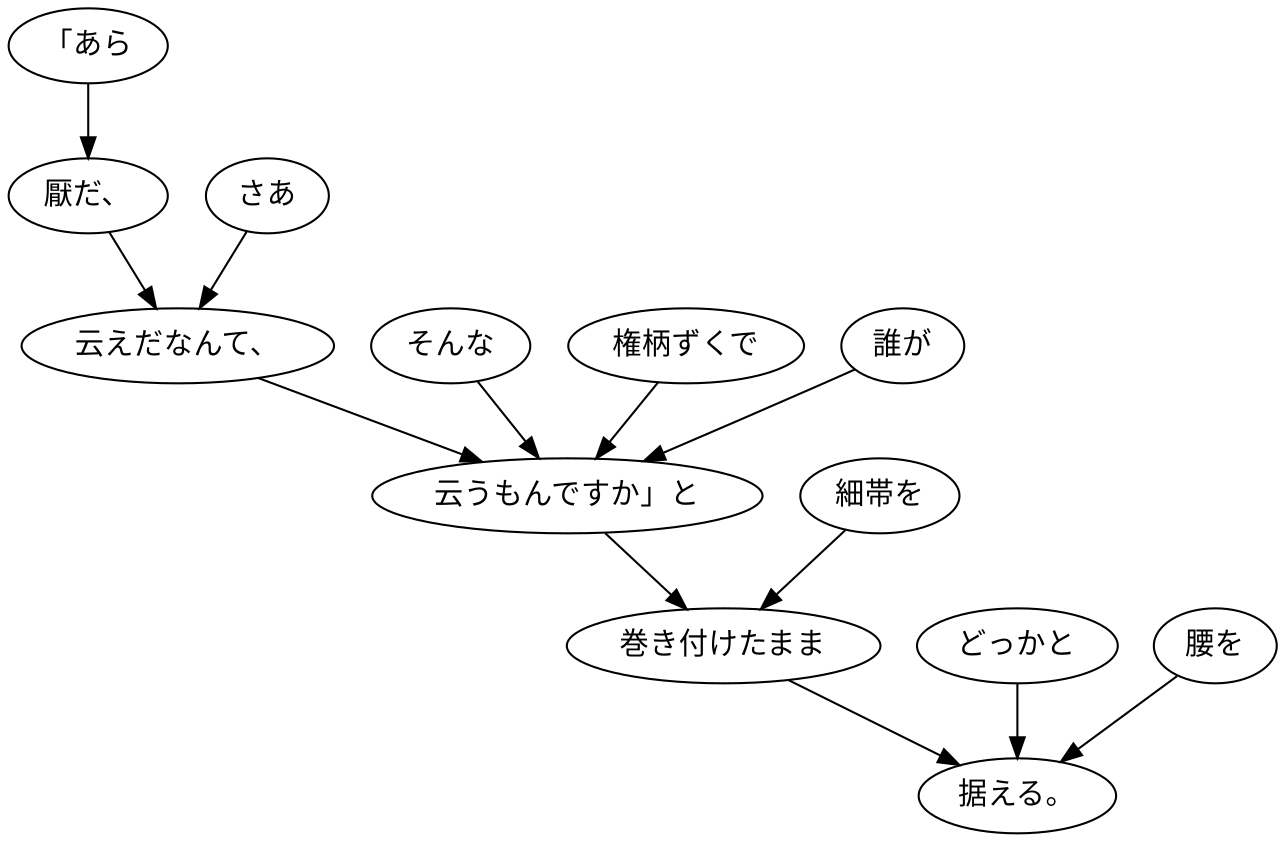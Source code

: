 digraph graph2894 {
	node0 [label="「あら"];
	node1 [label="厭だ、"];
	node2 [label="さあ"];
	node3 [label="云えだなんて、"];
	node4 [label="そんな"];
	node5 [label="権柄ずくで"];
	node6 [label="誰が"];
	node7 [label="云うもんですか」と"];
	node8 [label="細帯を"];
	node9 [label="巻き付けたまま"];
	node10 [label="どっかと"];
	node11 [label="腰を"];
	node12 [label="据える。"];
	node0 -> node1;
	node1 -> node3;
	node2 -> node3;
	node3 -> node7;
	node4 -> node7;
	node5 -> node7;
	node6 -> node7;
	node7 -> node9;
	node8 -> node9;
	node9 -> node12;
	node10 -> node12;
	node11 -> node12;
}
